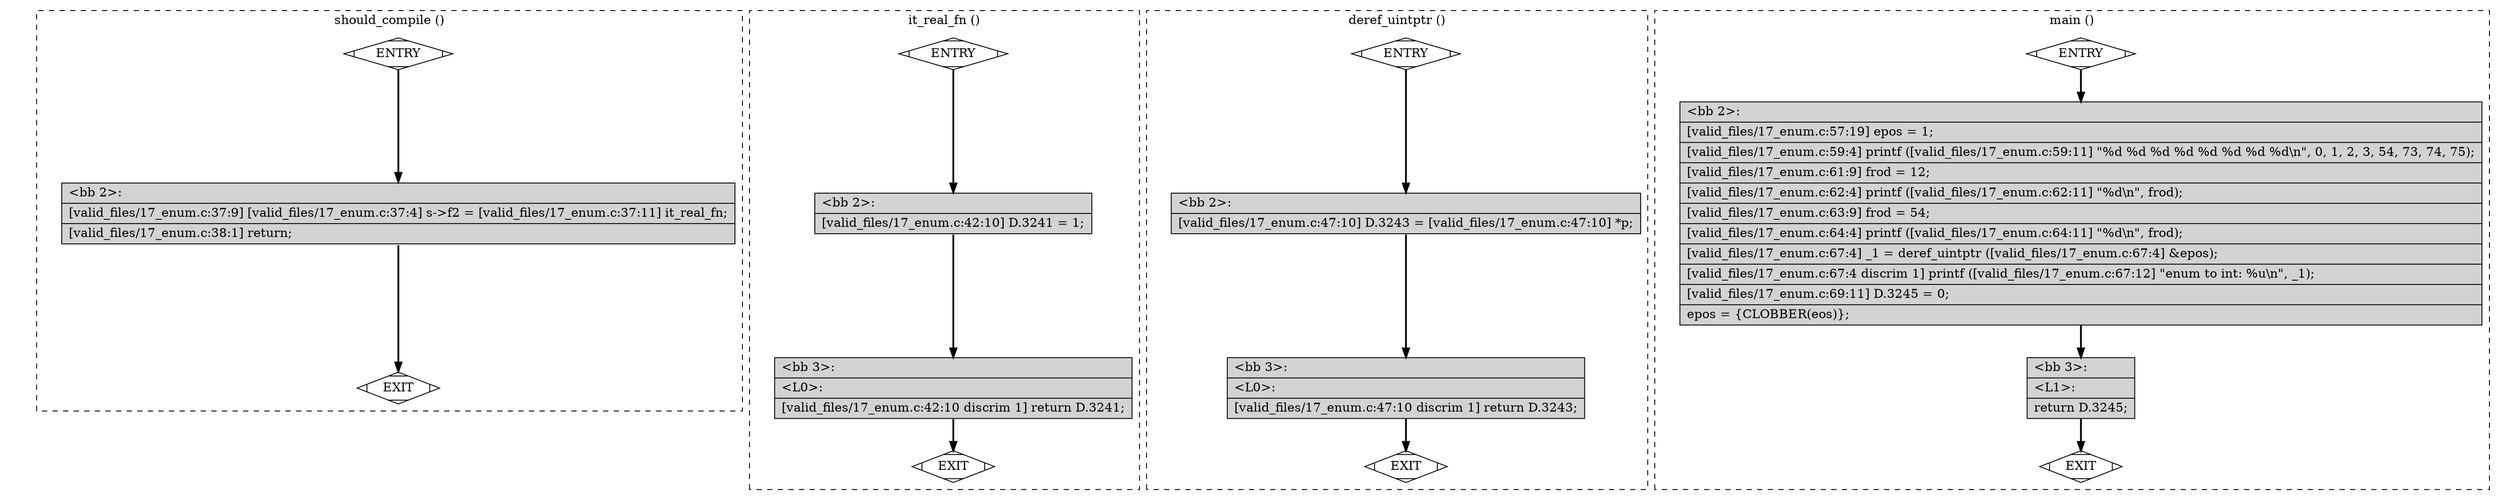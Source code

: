 digraph "a-17_enum.c.015t.cfg" {
overlap=false;
subgraph "cluster_should_compile" {
	style="dashed";
	color="black";
	label="should_compile ()";
	fn_0_basic_block_0 [shape=Mdiamond,style=filled,fillcolor=white,label="ENTRY"];

	fn_0_basic_block_1 [shape=Mdiamond,style=filled,fillcolor=white,label="EXIT"];

	fn_0_basic_block_2 [shape=record,style=filled,fillcolor=lightgrey,label="{\<bb\ 2\>:\l\
|[valid_files/17_enum.c:37:9]\ [valid_files/17_enum.c:37:4]\ s-\>f2\ =\ [valid_files/17_enum.c:37:11]\ it_real_fn;\l\
|[valid_files/17_enum.c:38:1]\ return;\l\
}"];

	fn_0_basic_block_0:s -> fn_0_basic_block_2:n [style="solid,bold",color=black,weight=100,constraint=true];
	fn_0_basic_block_2:s -> fn_0_basic_block_1:n [style="solid,bold",color=black,weight=10,constraint=true];
	fn_0_basic_block_0:s -> fn_0_basic_block_1:n [style="invis",constraint=true];
}
subgraph "cluster_it_real_fn" {
	style="dashed";
	color="black";
	label="it_real_fn ()";
	fn_1_basic_block_0 [shape=Mdiamond,style=filled,fillcolor=white,label="ENTRY"];

	fn_1_basic_block_1 [shape=Mdiamond,style=filled,fillcolor=white,label="EXIT"];

	fn_1_basic_block_2 [shape=record,style=filled,fillcolor=lightgrey,label="{\<bb\ 2\>:\l\
|[valid_files/17_enum.c:42:10]\ D.3241\ =\ 1;\l\
}"];

	fn_1_basic_block_3 [shape=record,style=filled,fillcolor=lightgrey,label="{\<bb\ 3\>:\l\
|\<L0\>:\l\
|[valid_files/17_enum.c:42:10\ discrim\ 1]\ return\ D.3241;\l\
}"];

	fn_1_basic_block_0:s -> fn_1_basic_block_2:n [style="solid,bold",color=black,weight=100,constraint=true];
	fn_1_basic_block_2:s -> fn_1_basic_block_3:n [style="solid,bold",color=black,weight=100,constraint=true];
	fn_1_basic_block_3:s -> fn_1_basic_block_1:n [style="solid,bold",color=black,weight=10,constraint=true];
	fn_1_basic_block_0:s -> fn_1_basic_block_1:n [style="invis",constraint=true];
}
subgraph "cluster_deref_uintptr" {
	style="dashed";
	color="black";
	label="deref_uintptr ()";
	fn_2_basic_block_0 [shape=Mdiamond,style=filled,fillcolor=white,label="ENTRY"];

	fn_2_basic_block_1 [shape=Mdiamond,style=filled,fillcolor=white,label="EXIT"];

	fn_2_basic_block_2 [shape=record,style=filled,fillcolor=lightgrey,label="{\<bb\ 2\>:\l\
|[valid_files/17_enum.c:47:10]\ D.3243\ =\ [valid_files/17_enum.c:47:10]\ *p;\l\
}"];

	fn_2_basic_block_3 [shape=record,style=filled,fillcolor=lightgrey,label="{\<bb\ 3\>:\l\
|\<L0\>:\l\
|[valid_files/17_enum.c:47:10\ discrim\ 1]\ return\ D.3243;\l\
}"];

	fn_2_basic_block_0:s -> fn_2_basic_block_2:n [style="solid,bold",color=black,weight=100,constraint=true];
	fn_2_basic_block_2:s -> fn_2_basic_block_3:n [style="solid,bold",color=black,weight=100,constraint=true];
	fn_2_basic_block_3:s -> fn_2_basic_block_1:n [style="solid,bold",color=black,weight=10,constraint=true];
	fn_2_basic_block_0:s -> fn_2_basic_block_1:n [style="invis",constraint=true];
}
subgraph "cluster_main" {
	style="dashed";
	color="black";
	label="main ()";
	fn_3_basic_block_0 [shape=Mdiamond,style=filled,fillcolor=white,label="ENTRY"];

	fn_3_basic_block_1 [shape=Mdiamond,style=filled,fillcolor=white,label="EXIT"];

	fn_3_basic_block_2 [shape=record,style=filled,fillcolor=lightgrey,label="{\<bb\ 2\>:\l\
|[valid_files/17_enum.c:57:19]\ epos\ =\ 1;\l\
|[valid_files/17_enum.c:59:4]\ printf\ ([valid_files/17_enum.c:59:11]\ \"%d\ %d\ %d\ %d\ %d\ %d\ %d\ %d\\n\",\ 0,\ 1,\ 2,\ 3,\ 54,\ 73,\ 74,\ 75);\l\
|[valid_files/17_enum.c:61:9]\ frod\ =\ 12;\l\
|[valid_files/17_enum.c:62:4]\ printf\ ([valid_files/17_enum.c:62:11]\ \"%d\\n\",\ frod);\l\
|[valid_files/17_enum.c:63:9]\ frod\ =\ 54;\l\
|[valid_files/17_enum.c:64:4]\ printf\ ([valid_files/17_enum.c:64:11]\ \"%d\\n\",\ frod);\l\
|[valid_files/17_enum.c:67:4]\ _1\ =\ deref_uintptr\ ([valid_files/17_enum.c:67:4]\ &epos);\l\
|[valid_files/17_enum.c:67:4\ discrim\ 1]\ printf\ ([valid_files/17_enum.c:67:12]\ \"enum\ to\ int:\ %u\\n\",\ _1);\l\
|[valid_files/17_enum.c:69:11]\ D.3245\ =\ 0;\l\
|epos\ =\ \{CLOBBER(eos)\};\l\
}"];

	fn_3_basic_block_3 [shape=record,style=filled,fillcolor=lightgrey,label="{\<bb\ 3\>:\l\
|\<L1\>:\l\
|return\ D.3245;\l\
}"];

	fn_3_basic_block_0:s -> fn_3_basic_block_2:n [style="solid,bold",color=black,weight=100,constraint=true];
	fn_3_basic_block_2:s -> fn_3_basic_block_3:n [style="solid,bold",color=black,weight=100,constraint=true];
	fn_3_basic_block_3:s -> fn_3_basic_block_1:n [style="solid,bold",color=black,weight=10,constraint=true];
	fn_3_basic_block_0:s -> fn_3_basic_block_1:n [style="invis",constraint=true];
}
}
